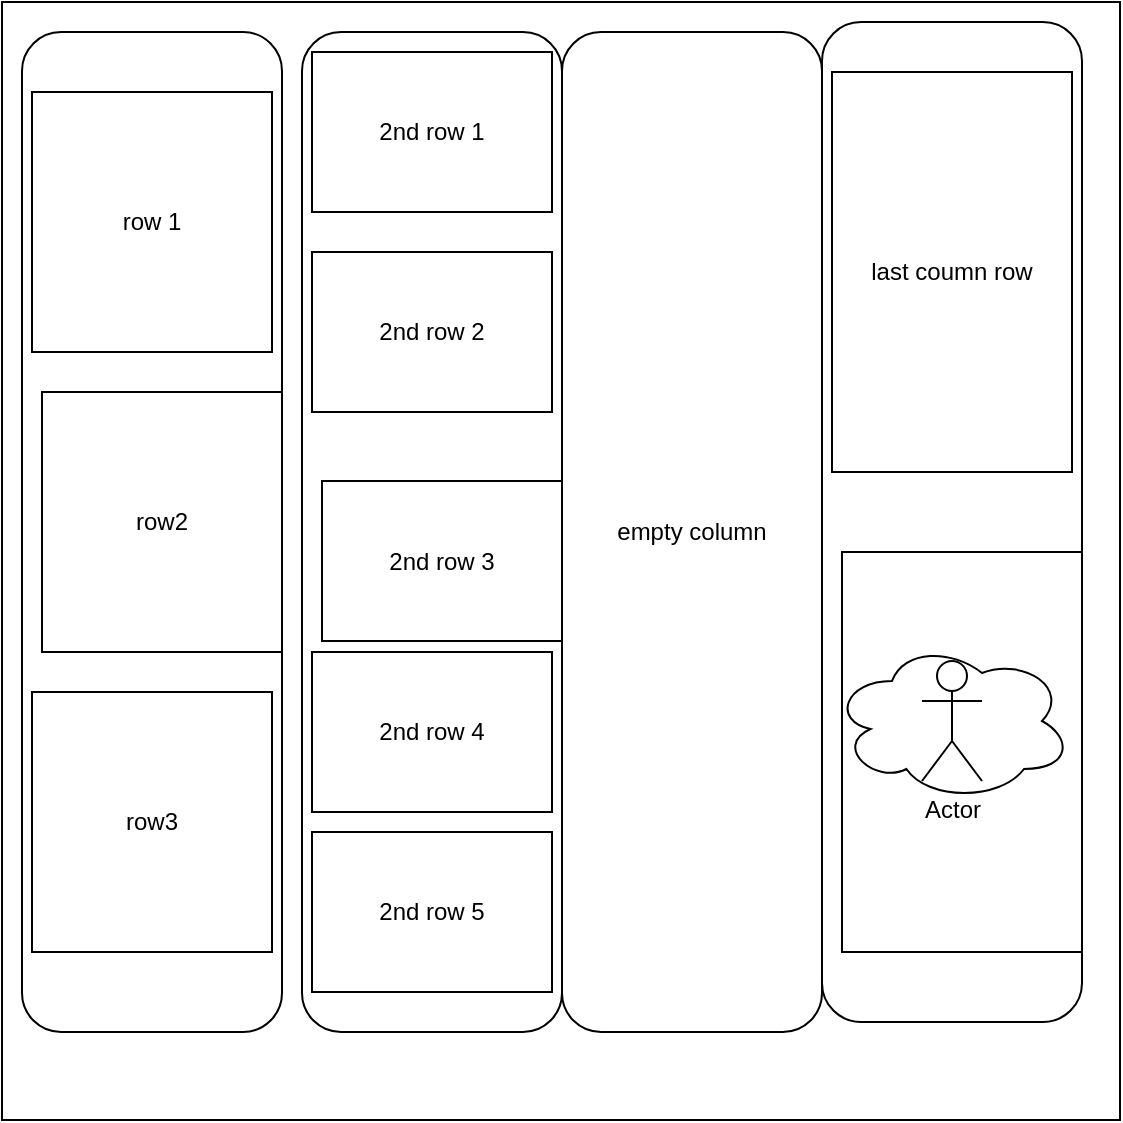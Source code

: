 <mxfile>
    <diagram id="FT7r_zjq_V4SAiV0ljVy" name="Page-1">
        <mxGraphModel dx="897" dy="626" grid="1" gridSize="10" guides="1" tooltips="1" connect="1" arrows="1" fold="1" page="1" pageScale="1" pageWidth="827" pageHeight="1169" math="0" shadow="0">
            <root>
                <mxCell id="0"/>
                <mxCell id="1" parent="0"/>
                <mxCell id="2" value="" style="whiteSpace=wrap;html=1;aspect=fixed;" vertex="1" parent="1">
                    <mxGeometry x="120" y="55" width="559" height="559" as="geometry"/>
                </mxCell>
                <mxCell id="3" value="" style="rounded=1;whiteSpace=wrap;html=1;" vertex="1" parent="1">
                    <mxGeometry x="130" y="70" width="130" height="500" as="geometry"/>
                </mxCell>
                <mxCell id="4" value="" style="rounded=1;whiteSpace=wrap;html=1;" vertex="1" parent="1">
                    <mxGeometry x="270" y="70" width="130" height="500" as="geometry"/>
                </mxCell>
                <mxCell id="5" value="empty column" style="rounded=1;whiteSpace=wrap;html=1;" vertex="1" parent="1">
                    <mxGeometry x="400" y="70" width="130" height="500" as="geometry"/>
                </mxCell>
                <mxCell id="6" value="" style="rounded=1;whiteSpace=wrap;html=1;" vertex="1" parent="1">
                    <mxGeometry x="530" y="65" width="130" height="500" as="geometry"/>
                </mxCell>
                <mxCell id="7" value="row 1" style="rounded=0;whiteSpace=wrap;html=1;" vertex="1" parent="1">
                    <mxGeometry x="135" y="100" width="120" height="130" as="geometry"/>
                </mxCell>
                <mxCell id="8" value="row3" style="rounded=0;whiteSpace=wrap;html=1;" vertex="1" parent="1">
                    <mxGeometry x="135" y="400" width="120" height="130" as="geometry"/>
                </mxCell>
                <mxCell id="9" value="row2" style="rounded=0;whiteSpace=wrap;html=1;" vertex="1" parent="1">
                    <mxGeometry x="140" y="250" width="120" height="130" as="geometry"/>
                </mxCell>
                <mxCell id="10" value="2nd row 1" style="rounded=0;whiteSpace=wrap;html=1;" vertex="1" parent="1">
                    <mxGeometry x="275" y="80" width="120" height="80" as="geometry"/>
                </mxCell>
                <mxCell id="11" value="2nd row 2" style="rounded=0;whiteSpace=wrap;html=1;" vertex="1" parent="1">
                    <mxGeometry x="275" y="180" width="120" height="80" as="geometry"/>
                </mxCell>
                <mxCell id="12" value="2nd row 3" style="rounded=0;whiteSpace=wrap;html=1;" vertex="1" parent="1">
                    <mxGeometry x="280" y="294.5" width="120" height="80" as="geometry"/>
                </mxCell>
                <mxCell id="13" value="2nd row 4" style="rounded=0;whiteSpace=wrap;html=1;" vertex="1" parent="1">
                    <mxGeometry x="275" y="380" width="120" height="80" as="geometry"/>
                </mxCell>
                <mxCell id="14" value="2nd row 5" style="rounded=0;whiteSpace=wrap;html=1;" vertex="1" parent="1">
                    <mxGeometry x="275" y="470" width="120" height="80" as="geometry"/>
                </mxCell>
                <mxCell id="15" value="last coumn row" style="rounded=0;whiteSpace=wrap;html=1;" vertex="1" parent="1">
                    <mxGeometry x="535" y="90" width="120" height="200" as="geometry"/>
                </mxCell>
                <mxCell id="16" value="" style="rounded=0;whiteSpace=wrap;html=1;" vertex="1" parent="1">
                    <mxGeometry x="540" y="330" width="120" height="200" as="geometry"/>
                </mxCell>
                <mxCell id="17" value="" style="ellipse;shape=cloud;whiteSpace=wrap;html=1;" vertex="1" parent="1">
                    <mxGeometry x="535" y="374.5" width="120" height="80" as="geometry"/>
                </mxCell>
                <mxCell id="18" value="Actor" style="shape=umlActor;verticalLabelPosition=bottom;verticalAlign=top;html=1;outlineConnect=0;" vertex="1" parent="1">
                    <mxGeometry x="580" y="384.5" width="30" height="60" as="geometry"/>
                </mxCell>
            </root>
        </mxGraphModel>
    </diagram>
</mxfile>